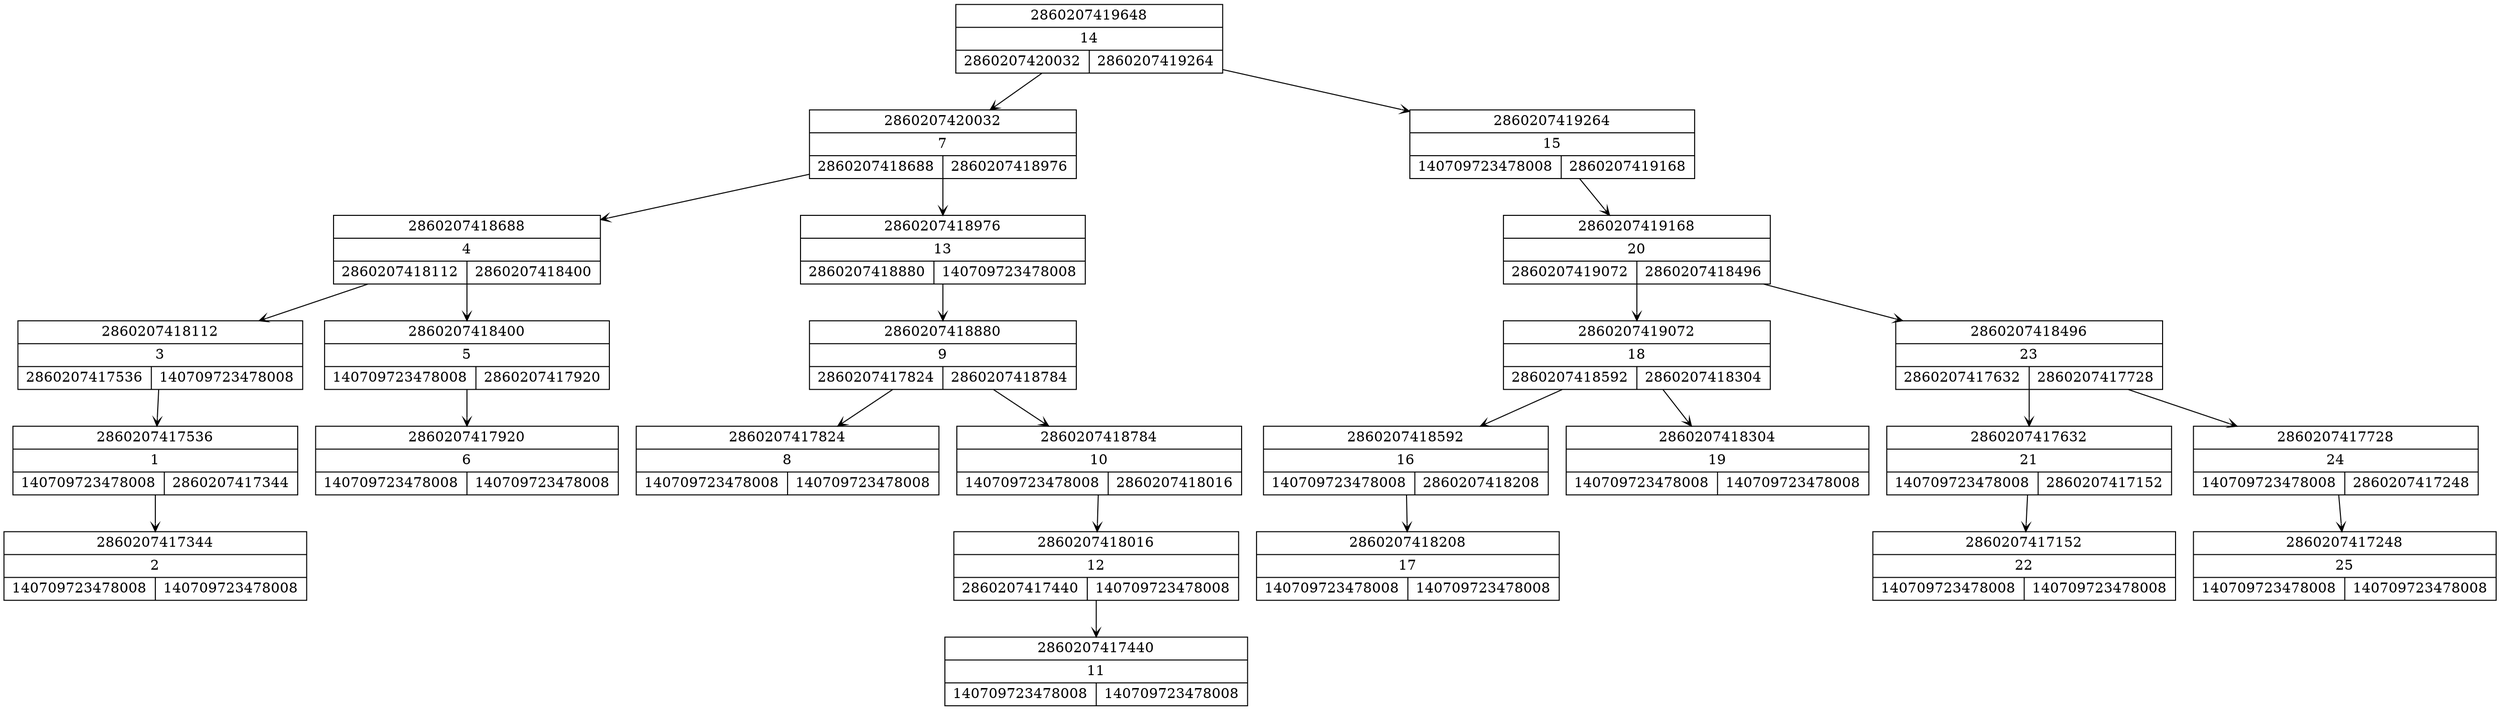 digraph Tree {
  node [shape=record, height=0.6, width=1.5];
  edge [arrowhead=vee, arrowsize=0.8];
  "2860207417536" [label="{2860207417536|1|{140709723478008|2860207417344}}"];
  "2860207417536" -> "2860207417344";
  "2860207417344" [label="{2860207417344|2|{140709723478008|140709723478008}}"];
  "2860207418112" [label="{2860207418112|3|{2860207417536|140709723478008}}"];
  "2860207418112" -> "2860207417536";
  "2860207418688" [label="{2860207418688|4|{2860207418112|2860207418400}}"];
  "2860207418688" -> "2860207418112";
  "2860207418688" -> "2860207418400";
  "2860207418400" [label="{2860207418400|5|{140709723478008|2860207417920}}"];
  "2860207418400" -> "2860207417920";
  "2860207417920" [label="{2860207417920|6|{140709723478008|140709723478008}}"];
  "2860207420032" [label="{2860207420032|7|{2860207418688|2860207418976}}"];
  "2860207420032" -> "2860207418688";
  "2860207420032" -> "2860207418976";
  "2860207417824" [label="{2860207417824|8|{140709723478008|140709723478008}}"];
  "2860207418880" [label="{2860207418880|9|{2860207417824|2860207418784}}"];
  "2860207418880" -> "2860207417824";
  "2860207418880" -> "2860207418784";
  "2860207418784" [label="{2860207418784|10|{140709723478008|2860207418016}}"];
  "2860207418784" -> "2860207418016";
  "2860207417440" [label="{2860207417440|11|{140709723478008|140709723478008}}"];
  "2860207418016" [label="{2860207418016|12|{2860207417440|140709723478008}}"];
  "2860207418016" -> "2860207417440";
  "2860207418976" [label="{2860207418976|13|{2860207418880|140709723478008}}"];
  "2860207418976" -> "2860207418880";
  "2860207419648" [label="{2860207419648|14|{2860207420032|2860207419264}}"];
  "2860207419648" -> "2860207420032";
  "2860207419648" -> "2860207419264";
  "2860207419264" [label="{2860207419264|15|{140709723478008|2860207419168}}"];
  "2860207419264" -> "2860207419168";
  "2860207418592" [label="{2860207418592|16|{140709723478008|2860207418208}}"];
  "2860207418592" -> "2860207418208";
  "2860207418208" [label="{2860207418208|17|{140709723478008|140709723478008}}"];
  "2860207419072" [label="{2860207419072|18|{2860207418592|2860207418304}}"];
  "2860207419072" -> "2860207418592";
  "2860207419072" -> "2860207418304";
  "2860207418304" [label="{2860207418304|19|{140709723478008|140709723478008}}"];
  "2860207419168" [label="{2860207419168|20|{2860207419072|2860207418496}}"];
  "2860207419168" -> "2860207419072";
  "2860207419168" -> "2860207418496";
  "2860207417632" [label="{2860207417632|21|{140709723478008|2860207417152}}"];
  "2860207417632" -> "2860207417152";
  "2860207417152" [label="{2860207417152|22|{140709723478008|140709723478008}}"];
  "2860207418496" [label="{2860207418496|23|{2860207417632|2860207417728}}"];
  "2860207418496" -> "2860207417632";
  "2860207418496" -> "2860207417728";
  "2860207417728" [label="{2860207417728|24|{140709723478008|2860207417248}}"];
  "2860207417728" -> "2860207417248";
  "2860207417248" [label="{2860207417248|25|{140709723478008|140709723478008}}"];
}
